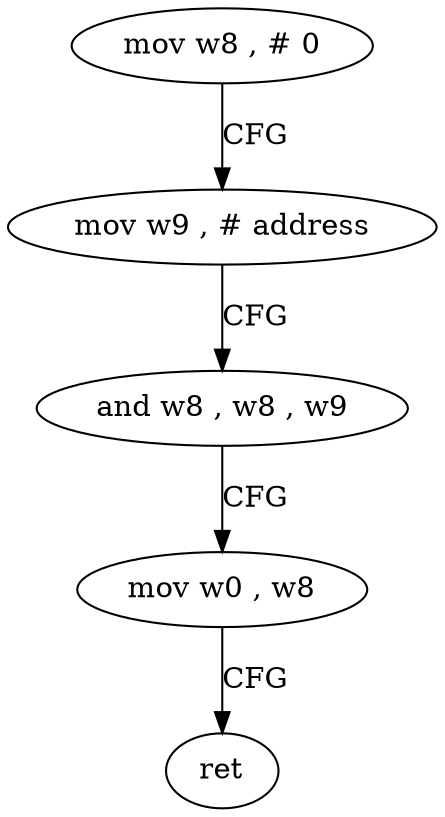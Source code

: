 digraph "func" {
"4234232" [label = "mov w8 , # 0" ]
"4234236" [label = "mov w9 , # address" ]
"4234240" [label = "and w8 , w8 , w9" ]
"4234244" [label = "mov w0 , w8" ]
"4234248" [label = "ret" ]
"4234232" -> "4234236" [ label = "CFG" ]
"4234236" -> "4234240" [ label = "CFG" ]
"4234240" -> "4234244" [ label = "CFG" ]
"4234244" -> "4234248" [ label = "CFG" ]
}
